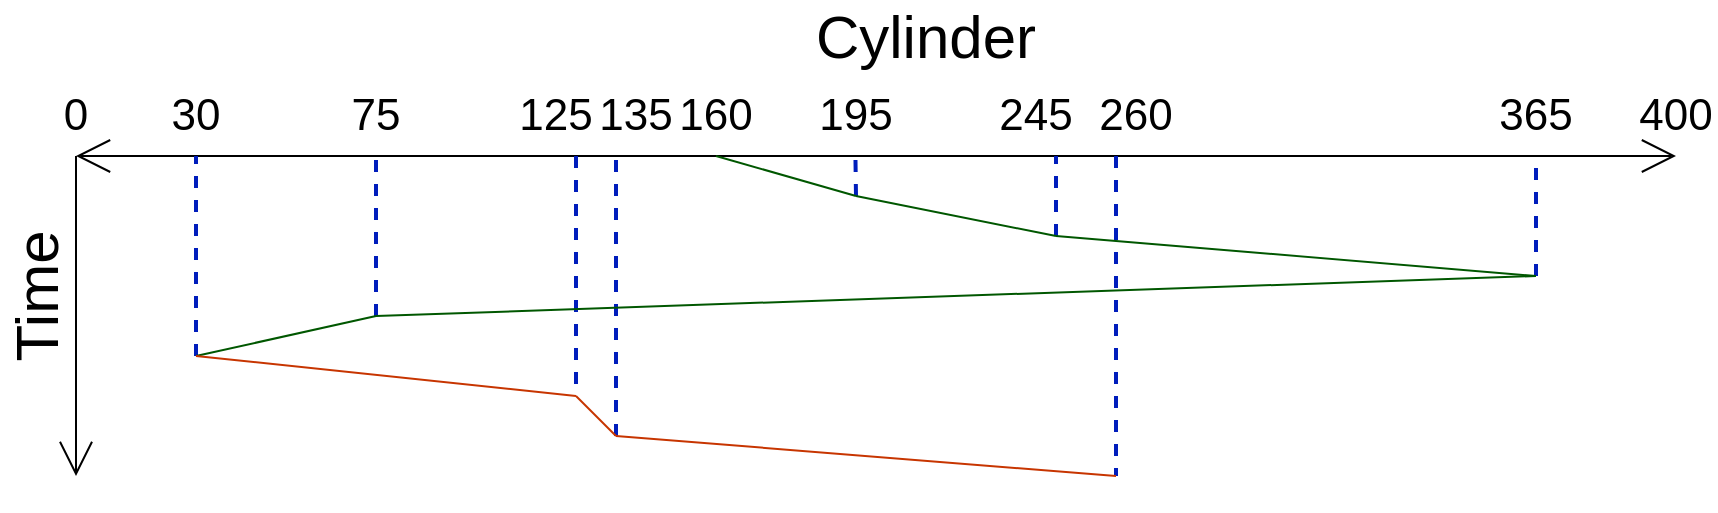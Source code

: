 <mxfile>
    <diagram id="pWY2_iF7Srxx4RXSIS5n" name="Page-1">
        <mxGraphModel dx="2015" dy="959" grid="1" gridSize="10" guides="1" tooltips="1" connect="1" arrows="1" fold="1" page="1" pageScale="1" pageWidth="850" pageHeight="1100" math="0" shadow="0">
            <root>
                <mxCell id="0"/>
                <mxCell id="1" parent="0"/>
                <mxCell id="2" value="Cylinder" style="text;html=1;strokeColor=none;fillColor=none;align=center;verticalAlign=middle;whiteSpace=wrap;rounded=0;fontSize=30;" vertex="1" parent="1">
                    <mxGeometry x="365" y="10" width="120" height="20" as="geometry"/>
                </mxCell>
                <mxCell id="3" value="" style="endArrow=open;html=1;endFill=0;startArrow=open;startFill=0;endSize=15;startSize=15;" edge="1" parent="1">
                    <mxGeometry width="50" height="50" relative="1" as="geometry">
                        <mxPoint y="80" as="sourcePoint"/>
                        <mxPoint x="800" y="80" as="targetPoint"/>
                    </mxGeometry>
                </mxCell>
                <mxCell id="4" value="" style="endArrow=none;dashed=1;html=1;strokeWidth=2;fillColor=#0050ef;strokeColor=#001DBC;" edge="1" parent="1">
                    <mxGeometry width="50" height="50" relative="1" as="geometry">
                        <mxPoint x="60" y="180" as="sourcePoint"/>
                        <mxPoint x="60" y="80" as="targetPoint"/>
                    </mxGeometry>
                </mxCell>
                <mxCell id="5" value="" style="endArrow=none;dashed=1;html=1;strokeWidth=2;fillColor=#0050ef;strokeColor=#001DBC;" edge="1" parent="1">
                    <mxGeometry width="50" height="50" relative="1" as="geometry">
                        <mxPoint x="150" y="160" as="sourcePoint"/>
                        <mxPoint x="150" y="80" as="targetPoint"/>
                    </mxGeometry>
                </mxCell>
                <mxCell id="6" value="" style="endArrow=none;dashed=1;html=1;strokeWidth=2;fillColor=#0050ef;strokeColor=#001DBC;" edge="1" parent="1">
                    <mxGeometry width="50" height="50" relative="1" as="geometry">
                        <mxPoint x="250" y="80" as="sourcePoint"/>
                        <mxPoint x="250" y="200" as="targetPoint"/>
                    </mxGeometry>
                </mxCell>
                <mxCell id="7" value="" style="endArrow=none;dashed=1;html=1;strokeWidth=2;fillColor=#0050ef;strokeColor=#001DBC;" edge="1" parent="1">
                    <mxGeometry width="50" height="50" relative="1" as="geometry">
                        <mxPoint x="270" y="220" as="sourcePoint"/>
                        <mxPoint x="270" y="80" as="targetPoint"/>
                    </mxGeometry>
                </mxCell>
                <mxCell id="8" value="" style="endArrow=none;dashed=1;html=1;strokeWidth=2;fillColor=#0050ef;strokeColor=#001DBC;" edge="1" parent="1">
                    <mxGeometry width="50" height="50" relative="1" as="geometry">
                        <mxPoint x="520" y="80" as="sourcePoint"/>
                        <mxPoint x="520" y="240" as="targetPoint"/>
                    </mxGeometry>
                </mxCell>
                <mxCell id="9" value="" style="endArrow=none;dashed=1;html=1;strokeWidth=2;fillColor=#0050ef;strokeColor=#001DBC;" edge="1" parent="1">
                    <mxGeometry width="50" height="50" relative="1" as="geometry">
                        <mxPoint x="490" y="120" as="sourcePoint"/>
                        <mxPoint x="490" y="80" as="targetPoint"/>
                    </mxGeometry>
                </mxCell>
                <mxCell id="10" value="" style="endArrow=none;dashed=1;html=1;strokeWidth=2;fillColor=#0050ef;strokeColor=#001DBC;" edge="1" parent="1">
                    <mxGeometry width="50" height="50" relative="1" as="geometry">
                        <mxPoint x="730" y="140" as="sourcePoint"/>
                        <mxPoint x="730" y="80" as="targetPoint"/>
                    </mxGeometry>
                </mxCell>
                <mxCell id="11" value="30" style="text;html=1;strokeColor=none;fillColor=none;align=center;verticalAlign=middle;whiteSpace=wrap;rounded=0;fontSize=22;" vertex="1" parent="1">
                    <mxGeometry x="40" y="50" width="40" height="20" as="geometry"/>
                </mxCell>
                <mxCell id="12" value="75" style="text;html=1;strokeColor=none;fillColor=none;align=center;verticalAlign=middle;whiteSpace=wrap;rounded=0;fontSize=22;" vertex="1" parent="1">
                    <mxGeometry x="130" y="50" width="40" height="20" as="geometry"/>
                </mxCell>
                <mxCell id="13" value="125" style="text;html=1;strokeColor=none;fillColor=none;align=center;verticalAlign=middle;whiteSpace=wrap;rounded=0;fontSize=22;" vertex="1" parent="1">
                    <mxGeometry x="220" y="50" width="40" height="20" as="geometry"/>
                </mxCell>
                <mxCell id="14" value="135" style="text;html=1;strokeColor=none;fillColor=none;align=center;verticalAlign=middle;whiteSpace=wrap;rounded=0;fontSize=22;" vertex="1" parent="1">
                    <mxGeometry x="260" y="50" width="40" height="20" as="geometry"/>
                </mxCell>
                <mxCell id="15" value="245" style="text;html=1;strokeColor=none;fillColor=none;align=center;verticalAlign=middle;whiteSpace=wrap;rounded=0;fontSize=22;" vertex="1" parent="1">
                    <mxGeometry x="460" y="50" width="40" height="20" as="geometry"/>
                </mxCell>
                <mxCell id="16" value="260" style="text;html=1;strokeColor=none;fillColor=none;align=center;verticalAlign=middle;whiteSpace=wrap;rounded=0;fontSize=22;" vertex="1" parent="1">
                    <mxGeometry x="510" y="50" width="40" height="20" as="geometry"/>
                </mxCell>
                <mxCell id="17" value="195" style="text;html=1;strokeColor=none;fillColor=none;align=center;verticalAlign=middle;whiteSpace=wrap;rounded=0;fontSize=22;" vertex="1" parent="1">
                    <mxGeometry x="370" y="50" width="40" height="20" as="geometry"/>
                </mxCell>
                <mxCell id="18" value="365" style="text;html=1;strokeColor=none;fillColor=none;align=center;verticalAlign=middle;whiteSpace=wrap;rounded=0;fontSize=22;" vertex="1" parent="1">
                    <mxGeometry x="710" y="50" width="40" height="20" as="geometry"/>
                </mxCell>
                <mxCell id="19" value="400" style="text;html=1;strokeColor=none;fillColor=none;align=center;verticalAlign=middle;whiteSpace=wrap;rounded=0;fontSize=22;" vertex="1" parent="1">
                    <mxGeometry x="780" y="50" width="40" height="20" as="geometry"/>
                </mxCell>
                <mxCell id="20" value="0" style="text;html=1;strokeColor=none;fillColor=none;align=center;verticalAlign=middle;whiteSpace=wrap;rounded=0;fontSize=22;" vertex="1" parent="1">
                    <mxGeometry x="-20" y="50" width="40" height="20" as="geometry"/>
                </mxCell>
                <mxCell id="21" value="" style="endArrow=open;html=1;endFill=0;startArrow=none;startFill=0;endSize=15;startSize=15;" edge="1" parent="1">
                    <mxGeometry width="50" height="50" relative="1" as="geometry">
                        <mxPoint y="80" as="sourcePoint"/>
                        <mxPoint y="240" as="targetPoint"/>
                    </mxGeometry>
                </mxCell>
                <mxCell id="22" value="Time" style="text;html=1;strokeColor=none;fillColor=none;align=center;verticalAlign=middle;whiteSpace=wrap;rounded=0;fontSize=30;rotation=-90;" vertex="1" parent="1">
                    <mxGeometry x="-80" y="140" width="120" height="20" as="geometry"/>
                </mxCell>
                <mxCell id="23" value="" style="endArrow=none;dashed=1;html=1;strokeWidth=2;fillColor=#0050ef;strokeColor=#001DBC;" edge="1" parent="1">
                    <mxGeometry width="50" height="50" relative="1" as="geometry">
                        <mxPoint x="390" y="100" as="sourcePoint"/>
                        <mxPoint x="389.71" y="80" as="targetPoint"/>
                    </mxGeometry>
                </mxCell>
                <mxCell id="24" value="" style="endArrow=none;html=1;fillColor=#008a00;strokeColor=#005700;" edge="1" parent="1">
                    <mxGeometry width="50" height="50" relative="1" as="geometry">
                        <mxPoint x="390" y="100" as="sourcePoint"/>
                        <mxPoint x="320" y="80" as="targetPoint"/>
                    </mxGeometry>
                </mxCell>
                <mxCell id="25" value="160" style="text;html=1;strokeColor=none;fillColor=none;align=center;verticalAlign=middle;whiteSpace=wrap;rounded=0;fontSize=22;" vertex="1" parent="1">
                    <mxGeometry x="300" y="50" width="40" height="20" as="geometry"/>
                </mxCell>
                <mxCell id="26" value="" style="endArrow=none;html=1;fillColor=#008a00;strokeColor=#005700;" edge="1" parent="1">
                    <mxGeometry width="50" height="50" relative="1" as="geometry">
                        <mxPoint x="490" y="120" as="sourcePoint"/>
                        <mxPoint x="390" y="100" as="targetPoint"/>
                    </mxGeometry>
                </mxCell>
                <mxCell id="27" value="" style="endArrow=none;html=1;fillColor=#008a00;strokeColor=#005700;" edge="1" parent="1">
                    <mxGeometry width="50" height="50" relative="1" as="geometry">
                        <mxPoint x="490" y="120" as="sourcePoint"/>
                        <mxPoint x="730" y="140" as="targetPoint"/>
                    </mxGeometry>
                </mxCell>
                <mxCell id="33" value="" style="endArrow=none;html=1;fillColor=#008a00;strokeColor=#005700;" edge="1" parent="1">
                    <mxGeometry width="50" height="50" relative="1" as="geometry">
                        <mxPoint x="150" y="160" as="sourcePoint"/>
                        <mxPoint x="730" y="140" as="targetPoint"/>
                    </mxGeometry>
                </mxCell>
                <mxCell id="34" value="" style="endArrow=none;html=1;fillColor=#008a00;strokeColor=#005700;" edge="1" parent="1">
                    <mxGeometry width="50" height="50" relative="1" as="geometry">
                        <mxPoint x="150" y="160" as="sourcePoint"/>
                        <mxPoint x="60" y="180" as="targetPoint"/>
                    </mxGeometry>
                </mxCell>
                <mxCell id="35" value="" style="endArrow=none;html=1;fillColor=#fa6800;strokeColor=#C73500;" edge="1" parent="1">
                    <mxGeometry width="50" height="50" relative="1" as="geometry">
                        <mxPoint x="250" y="200" as="sourcePoint"/>
                        <mxPoint x="60" y="180" as="targetPoint"/>
                    </mxGeometry>
                </mxCell>
                <mxCell id="36" value="" style="endArrow=none;html=1;fillColor=#fa6800;strokeColor=#C73500;" edge="1" parent="1">
                    <mxGeometry width="50" height="50" relative="1" as="geometry">
                        <mxPoint x="250" y="200" as="sourcePoint"/>
                        <mxPoint x="270" y="220" as="targetPoint"/>
                    </mxGeometry>
                </mxCell>
                <mxCell id="37" value="" style="endArrow=none;html=1;fillColor=#fa6800;strokeColor=#C73500;" edge="1" parent="1">
                    <mxGeometry width="50" height="50" relative="1" as="geometry">
                        <mxPoint x="520" y="240" as="sourcePoint"/>
                        <mxPoint x="270" y="220" as="targetPoint"/>
                    </mxGeometry>
                </mxCell>
            </root>
        </mxGraphModel>
    </diagram>
</mxfile>